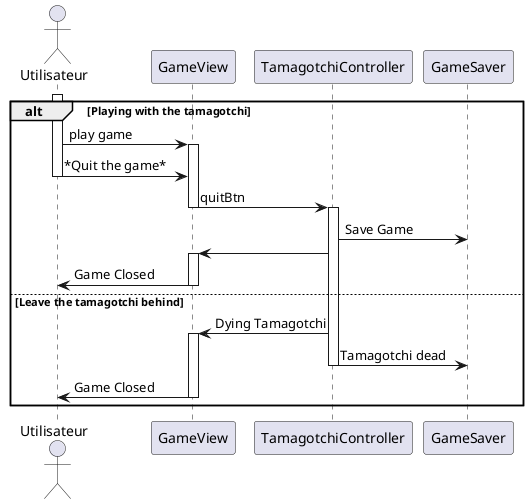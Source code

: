 	
@startuml game manager
/' Guide : https://plantuml.com/en/sequence-diagram '/

/'Connection au jeu et reccupération'/
    Actor Utilisateur


alt Playing with the tamagotchi

    activate Utilisateur

    Utilisateur -> GameView : play game

    activate GameView

    Utilisateur -> GameView : *Quit the game*

    deactivate Utilisateur

    GameView -> TamagotchiController : quitBtn

    deactivate GameView

    activate TamagotchiController 

    TamagotchiController -> GameSaver : Save Game

    TamagotchiController -> GameView

    activate GameView

    GameView -> Utilisateur : Game Closed

    deactivate GameView

else Leave the tamagotchi behind



    TamagotchiController -> GameView : Dying Tamagotchi

    activate GameView

    TamagotchiController -> GameSaver : Tamagotchi dead

    deactivate TamagotchiController

    GameView -> Utilisateur : Game Closed

    deactivate GameView
end

    


@enduml